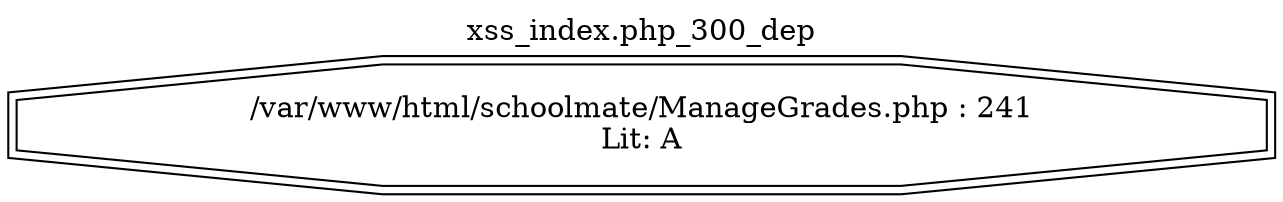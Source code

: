 digraph cfg {
  label="xss_index.php_300_dep";
  labelloc=t;
  n1 [shape=doubleoctagon, label="/var/www/html/schoolmate/ManageGrades.php : 241\nLit: A\n"];
}
